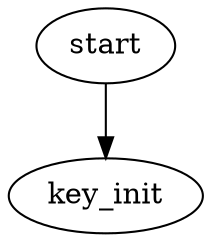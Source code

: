 strict digraph "" {
	start	 [complexity=2,
		importance=0.0151566097931,
		rank=0.00757830489655];
	key_init	 [complexity=0,
		importance=0.00783961347835,
		rank=0.0];
	start -> key_init;
}
